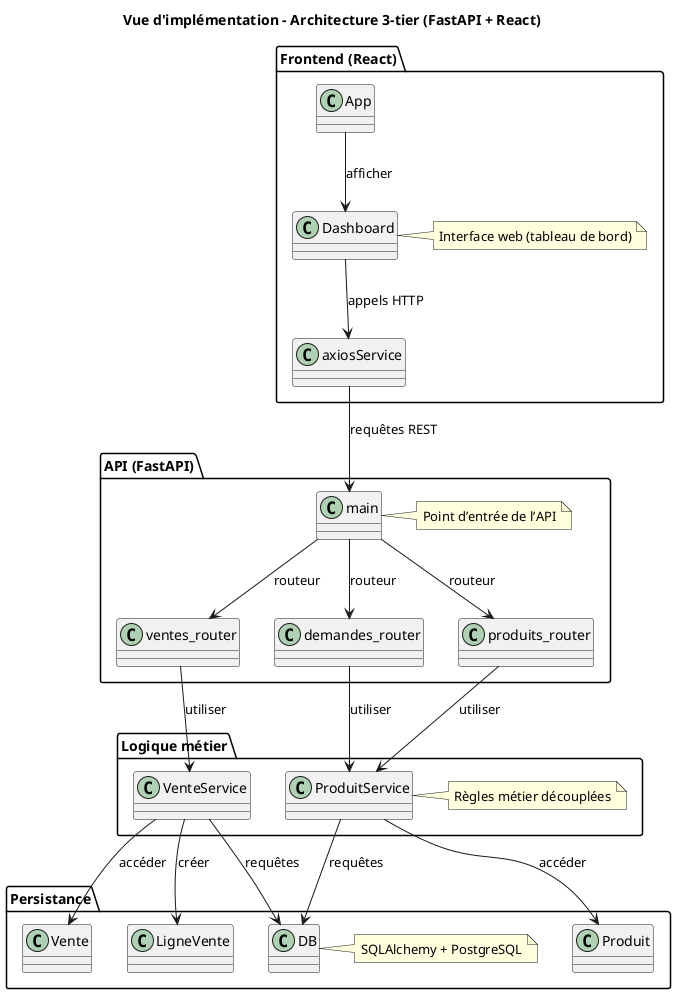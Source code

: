 @startuml
title Vue d'implémentation – Architecture 3-tier (FastAPI + React)

package "Frontend (React)" {
  class App
  class Dashboard
  class axiosService
  note right of Dashboard : Interface web (tableau de bord)
}

package "API (FastAPI)" {
  class main
  class produits_router
  class ventes_router
  class demandes_router
  note right of main : Point d’entrée de l’API
}

package "Logique métier" {
  class ProduitService
  class VenteService
  note right of ProduitService : Règles métier découplées
}

package "Persistance" {
  class Produit
  class Vente
  class LigneVente
  class DB
  note right of DB : SQLAlchemy + PostgreSQL
}

' Relations côté frontend
App --> Dashboard : afficher
Dashboard --> axiosService : appels HTTP

' Relations entre frontend et backend
axiosService --> main : requêtes REST

' Backend
main --> produits_router : routeur
main --> ventes_router : routeur
main --> demandes_router : routeur

produits_router --> ProduitService : utiliser
ventes_router --> VenteService : utiliser
demandes_router --> ProduitService : utiliser

ProduitService --> Produit : accéder
ProduitService --> DB : requêtes
VenteService --> Vente : accéder
VenteService --> LigneVente : créer
VenteService --> DB : requêtes

@enduml
